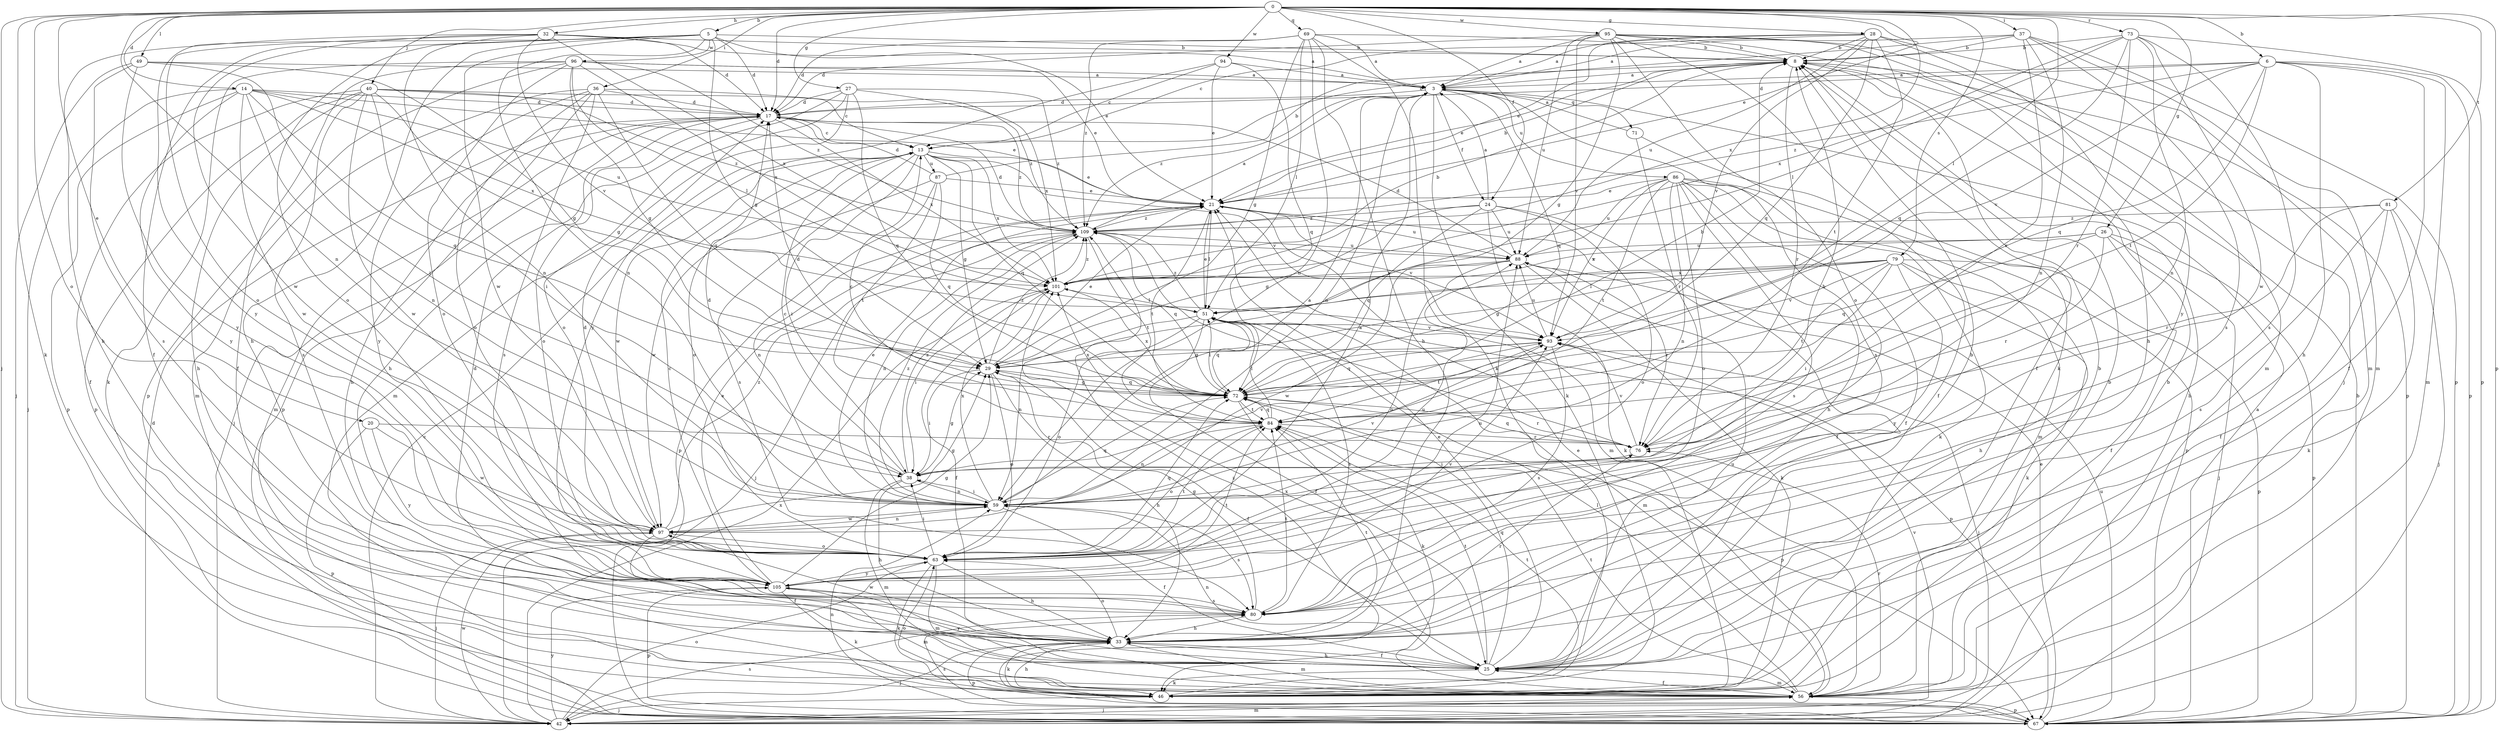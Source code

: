 strict digraph  {
0;
3;
5;
6;
8;
13;
14;
17;
20;
21;
24;
25;
26;
27;
28;
29;
32;
33;
36;
37;
38;
40;
42;
46;
49;
51;
56;
59;
63;
67;
69;
71;
72;
73;
76;
79;
80;
81;
84;
86;
87;
88;
93;
94;
95;
96;
97;
101;
105;
109;
0 -> 5  [label=b];
0 -> 6  [label=b];
0 -> 14  [label=d];
0 -> 17  [label=d];
0 -> 20  [label=e];
0 -> 21  [label=e];
0 -> 24  [label=f];
0 -> 26  [label=g];
0 -> 27  [label=g];
0 -> 28  [label=g];
0 -> 32  [label=h];
0 -> 36  [label=i];
0 -> 37  [label=i];
0 -> 40  [label=j];
0 -> 42  [label=j];
0 -> 46  [label=k];
0 -> 49  [label=l];
0 -> 51  [label=l];
0 -> 59  [label=n];
0 -> 63  [label=o];
0 -> 67  [label=p];
0 -> 69  [label=q];
0 -> 73  [label=r];
0 -> 79  [label=s];
0 -> 81  [label=t];
0 -> 94  [label=w];
0 -> 95  [label=w];
0 -> 101  [label=x];
3 -> 17  [label=d];
3 -> 24  [label=f];
3 -> 46  [label=k];
3 -> 59  [label=n];
3 -> 71  [label=q];
3 -> 72  [label=q];
3 -> 80  [label=s];
3 -> 86  [label=u];
3 -> 109  [label=z];
5 -> 8  [label=b];
5 -> 17  [label=d];
5 -> 21  [label=e];
5 -> 25  [label=f];
5 -> 29  [label=g];
5 -> 33  [label=h];
5 -> 59  [label=n];
5 -> 63  [label=o];
5 -> 96  [label=w];
5 -> 97  [label=w];
5 -> 105  [label=y];
6 -> 3  [label=a];
6 -> 17  [label=d];
6 -> 25  [label=f];
6 -> 33  [label=h];
6 -> 56  [label=m];
6 -> 67  [label=p];
6 -> 72  [label=q];
6 -> 84  [label=t];
6 -> 93  [label=v];
6 -> 109  [label=z];
8 -> 3  [label=a];
8 -> 21  [label=e];
8 -> 25  [label=f];
8 -> 67  [label=p];
8 -> 76  [label=r];
13 -> 21  [label=e];
13 -> 29  [label=g];
13 -> 38  [label=i];
13 -> 63  [label=o];
13 -> 72  [label=q];
13 -> 80  [label=s];
13 -> 87  [label=u];
13 -> 93  [label=v];
13 -> 97  [label=w];
13 -> 101  [label=x];
14 -> 17  [label=d];
14 -> 21  [label=e];
14 -> 42  [label=j];
14 -> 59  [label=n];
14 -> 67  [label=p];
14 -> 72  [label=q];
14 -> 88  [label=u];
14 -> 97  [label=w];
14 -> 101  [label=x];
14 -> 105  [label=y];
17 -> 13  [label=c];
17 -> 33  [label=h];
17 -> 42  [label=j];
17 -> 56  [label=m];
17 -> 63  [label=o];
17 -> 101  [label=x];
17 -> 109  [label=z];
20 -> 67  [label=p];
20 -> 76  [label=r];
20 -> 97  [label=w];
20 -> 105  [label=y];
21 -> 8  [label=b];
21 -> 51  [label=l];
21 -> 56  [label=m];
21 -> 59  [label=n];
21 -> 84  [label=t];
21 -> 88  [label=u];
21 -> 93  [label=v];
21 -> 109  [label=z];
24 -> 3  [label=a];
24 -> 25  [label=f];
24 -> 29  [label=g];
24 -> 46  [label=k];
24 -> 63  [label=o];
24 -> 72  [label=q];
24 -> 88  [label=u];
24 -> 109  [label=z];
25 -> 8  [label=b];
25 -> 21  [label=e];
25 -> 33  [label=h];
25 -> 46  [label=k];
25 -> 56  [label=m];
25 -> 59  [label=n];
25 -> 72  [label=q];
25 -> 84  [label=t];
25 -> 88  [label=u];
25 -> 105  [label=y];
26 -> 25  [label=f];
26 -> 42  [label=j];
26 -> 67  [label=p];
26 -> 72  [label=q];
26 -> 76  [label=r];
26 -> 88  [label=u];
26 -> 101  [label=x];
27 -> 17  [label=d];
27 -> 33  [label=h];
27 -> 56  [label=m];
27 -> 63  [label=o];
27 -> 72  [label=q];
27 -> 101  [label=x];
27 -> 109  [label=z];
28 -> 3  [label=a];
28 -> 8  [label=b];
28 -> 13  [label=c];
28 -> 21  [label=e];
28 -> 56  [label=m];
28 -> 72  [label=q];
28 -> 84  [label=t];
28 -> 88  [label=u];
28 -> 93  [label=v];
28 -> 105  [label=y];
29 -> 21  [label=e];
29 -> 25  [label=f];
29 -> 33  [label=h];
29 -> 38  [label=i];
29 -> 63  [label=o];
29 -> 72  [label=q];
29 -> 109  [label=z];
32 -> 3  [label=a];
32 -> 8  [label=b];
32 -> 17  [label=d];
32 -> 33  [label=h];
32 -> 59  [label=n];
32 -> 63  [label=o];
32 -> 93  [label=v];
32 -> 97  [label=w];
32 -> 101  [label=x];
33 -> 8  [label=b];
33 -> 25  [label=f];
33 -> 42  [label=j];
33 -> 46  [label=k];
33 -> 56  [label=m];
33 -> 63  [label=o];
33 -> 67  [label=p];
33 -> 76  [label=r];
33 -> 84  [label=t];
33 -> 97  [label=w];
36 -> 17  [label=d];
36 -> 56  [label=m];
36 -> 63  [label=o];
36 -> 67  [label=p];
36 -> 72  [label=q];
36 -> 80  [label=s];
36 -> 105  [label=y];
36 -> 109  [label=z];
37 -> 3  [label=a];
37 -> 8  [label=b];
37 -> 13  [label=c];
37 -> 56  [label=m];
37 -> 59  [label=n];
37 -> 67  [label=p];
37 -> 76  [label=r];
37 -> 80  [label=s];
38 -> 13  [label=c];
38 -> 17  [label=d];
38 -> 29  [label=g];
38 -> 33  [label=h];
38 -> 56  [label=m];
38 -> 59  [label=n];
38 -> 93  [label=v];
38 -> 109  [label=z];
40 -> 13  [label=c];
40 -> 17  [label=d];
40 -> 25  [label=f];
40 -> 29  [label=g];
40 -> 33  [label=h];
40 -> 38  [label=i];
40 -> 67  [label=p];
40 -> 80  [label=s];
40 -> 97  [label=w];
40 -> 109  [label=z];
42 -> 8  [label=b];
42 -> 13  [label=c];
42 -> 17  [label=d];
42 -> 56  [label=m];
42 -> 63  [label=o];
42 -> 80  [label=s];
42 -> 93  [label=v];
42 -> 97  [label=w];
42 -> 101  [label=x];
42 -> 105  [label=y];
46 -> 8  [label=b];
46 -> 33  [label=h];
46 -> 42  [label=j];
46 -> 63  [label=o];
46 -> 84  [label=t];
49 -> 3  [label=a];
49 -> 29  [label=g];
49 -> 38  [label=i];
49 -> 42  [label=j];
49 -> 80  [label=s];
49 -> 105  [label=y];
51 -> 21  [label=e];
51 -> 25  [label=f];
51 -> 56  [label=m];
51 -> 59  [label=n];
51 -> 63  [label=o];
51 -> 67  [label=p];
51 -> 72  [label=q];
51 -> 80  [label=s];
51 -> 93  [label=v];
51 -> 109  [label=z];
56 -> 8  [label=b];
56 -> 21  [label=e];
56 -> 25  [label=f];
56 -> 42  [label=j];
56 -> 51  [label=l];
56 -> 67  [label=p];
56 -> 76  [label=r];
56 -> 84  [label=t];
56 -> 101  [label=x];
59 -> 3  [label=a];
59 -> 8  [label=b];
59 -> 21  [label=e];
59 -> 25  [label=f];
59 -> 38  [label=i];
59 -> 72  [label=q];
59 -> 80  [label=s];
59 -> 93  [label=v];
59 -> 97  [label=w];
59 -> 101  [label=x];
59 -> 109  [label=z];
63 -> 3  [label=a];
63 -> 33  [label=h];
63 -> 38  [label=i];
63 -> 46  [label=k];
63 -> 56  [label=m];
63 -> 72  [label=q];
63 -> 84  [label=t];
63 -> 88  [label=u];
63 -> 105  [label=y];
67 -> 3  [label=a];
67 -> 8  [label=b];
67 -> 21  [label=e];
67 -> 59  [label=n];
67 -> 80  [label=s];
67 -> 88  [label=u];
67 -> 109  [label=z];
69 -> 3  [label=a];
69 -> 8  [label=b];
69 -> 17  [label=d];
69 -> 29  [label=g];
69 -> 33  [label=h];
69 -> 46  [label=k];
69 -> 51  [label=l];
69 -> 59  [label=n];
69 -> 109  [label=z];
71 -> 3  [label=a];
71 -> 25  [label=f];
71 -> 76  [label=r];
72 -> 8  [label=b];
72 -> 17  [label=d];
72 -> 29  [label=g];
72 -> 46  [label=k];
72 -> 51  [label=l];
72 -> 67  [label=p];
72 -> 76  [label=r];
72 -> 84  [label=t];
72 -> 101  [label=x];
73 -> 8  [label=b];
73 -> 51  [label=l];
73 -> 59  [label=n];
73 -> 67  [label=p];
73 -> 72  [label=q];
73 -> 76  [label=r];
73 -> 80  [label=s];
73 -> 97  [label=w];
73 -> 101  [label=x];
76 -> 38  [label=i];
76 -> 72  [label=q];
76 -> 93  [label=v];
76 -> 109  [label=z];
79 -> 29  [label=g];
79 -> 33  [label=h];
79 -> 38  [label=i];
79 -> 46  [label=k];
79 -> 51  [label=l];
79 -> 67  [label=p];
79 -> 84  [label=t];
79 -> 93  [label=v];
79 -> 101  [label=x];
79 -> 105  [label=y];
80 -> 17  [label=d];
80 -> 29  [label=g];
80 -> 33  [label=h];
80 -> 84  [label=t];
81 -> 25  [label=f];
81 -> 42  [label=j];
81 -> 46  [label=k];
81 -> 76  [label=r];
81 -> 80  [label=s];
81 -> 109  [label=z];
84 -> 13  [label=c];
84 -> 51  [label=l];
84 -> 59  [label=n];
84 -> 63  [label=o];
84 -> 72  [label=q];
84 -> 76  [label=r];
84 -> 101  [label=x];
86 -> 21  [label=e];
86 -> 25  [label=f];
86 -> 33  [label=h];
86 -> 46  [label=k];
86 -> 56  [label=m];
86 -> 59  [label=n];
86 -> 63  [label=o];
86 -> 67  [label=p];
86 -> 80  [label=s];
86 -> 84  [label=t];
86 -> 88  [label=u];
86 -> 93  [label=v];
87 -> 8  [label=b];
87 -> 17  [label=d];
87 -> 21  [label=e];
87 -> 67  [label=p];
87 -> 72  [label=q];
87 -> 84  [label=t];
87 -> 97  [label=w];
88 -> 17  [label=d];
88 -> 46  [label=k];
88 -> 63  [label=o];
88 -> 76  [label=r];
88 -> 97  [label=w];
88 -> 101  [label=x];
93 -> 29  [label=g];
93 -> 42  [label=j];
93 -> 72  [label=q];
93 -> 80  [label=s];
93 -> 84  [label=t];
93 -> 88  [label=u];
94 -> 3  [label=a];
94 -> 13  [label=c];
94 -> 21  [label=e];
94 -> 72  [label=q];
94 -> 105  [label=y];
95 -> 3  [label=a];
95 -> 8  [label=b];
95 -> 17  [label=d];
95 -> 29  [label=g];
95 -> 33  [label=h];
95 -> 42  [label=j];
95 -> 46  [label=k];
95 -> 56  [label=m];
95 -> 63  [label=o];
95 -> 88  [label=u];
95 -> 93  [label=v];
96 -> 3  [label=a];
96 -> 21  [label=e];
96 -> 25  [label=f];
96 -> 29  [label=g];
96 -> 46  [label=k];
96 -> 51  [label=l];
96 -> 63  [label=o];
96 -> 67  [label=p];
96 -> 101  [label=x];
96 -> 109  [label=z];
97 -> 17  [label=d];
97 -> 25  [label=f];
97 -> 29  [label=g];
97 -> 42  [label=j];
97 -> 59  [label=n];
97 -> 63  [label=o];
97 -> 109  [label=z];
101 -> 8  [label=b];
101 -> 25  [label=f];
101 -> 38  [label=i];
101 -> 51  [label=l];
101 -> 109  [label=z];
105 -> 13  [label=c];
105 -> 21  [label=e];
105 -> 29  [label=g];
105 -> 46  [label=k];
105 -> 56  [label=m];
105 -> 67  [label=p];
105 -> 80  [label=s];
105 -> 84  [label=t];
105 -> 88  [label=u];
105 -> 93  [label=v];
109 -> 3  [label=a];
109 -> 17  [label=d];
109 -> 42  [label=j];
109 -> 59  [label=n];
109 -> 72  [label=q];
109 -> 84  [label=t];
109 -> 88  [label=u];
}
